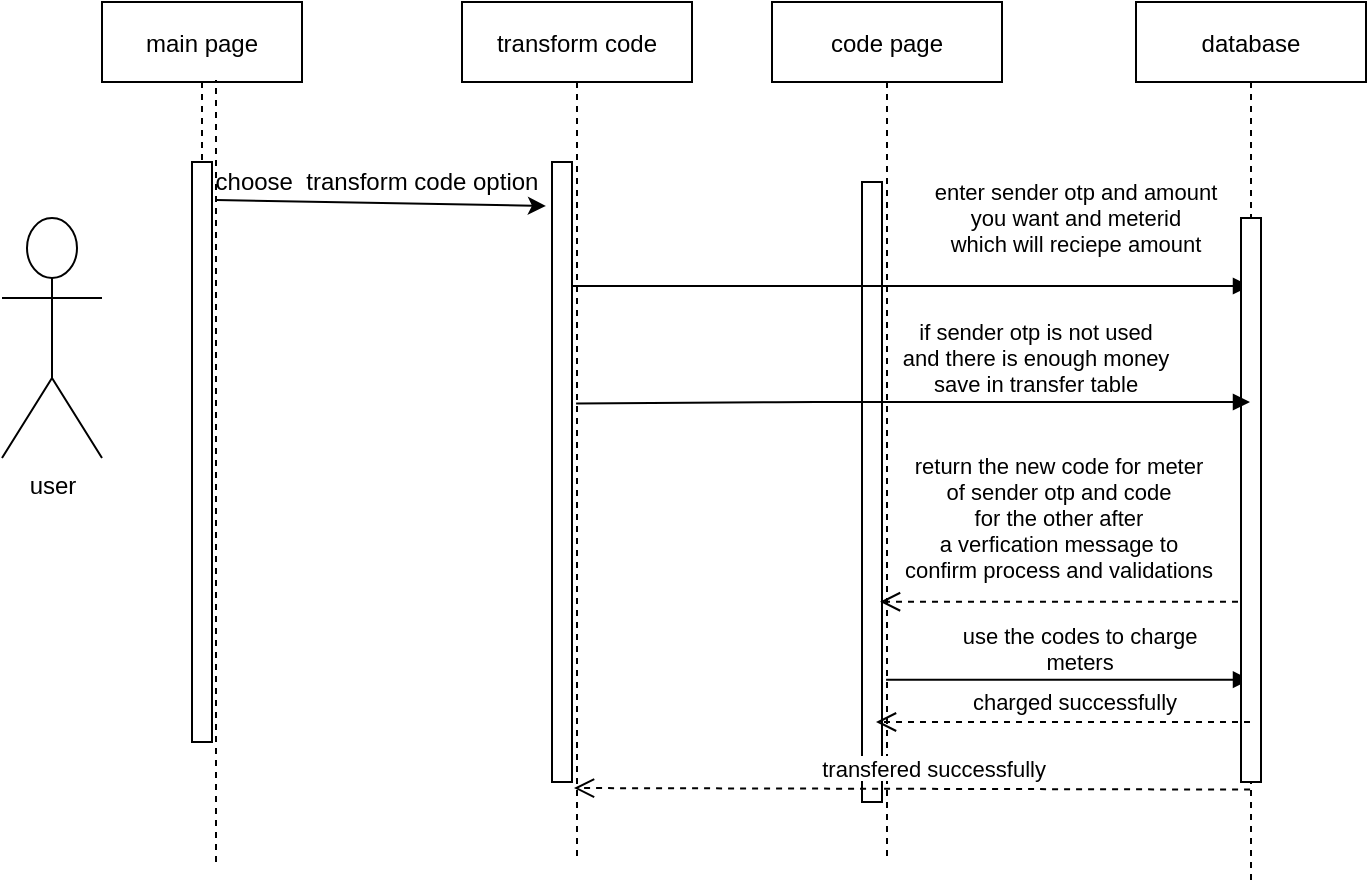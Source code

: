 <mxfile version="14.3.0" type="github">
  <diagram id="7ZpU5WtPz9Lyks8QlIq6" name="Page-1">
    <mxGraphModel dx="868" dy="393" grid="1" gridSize="10" guides="1" tooltips="1" connect="1" arrows="1" fold="1" page="1" pageScale="1" pageWidth="850" pageHeight="1100" math="0" shadow="0">
      <root>
        <mxCell id="0" />
        <mxCell id="1" parent="0" />
        <mxCell id="VspYirww-Cg1uWhshXMc-1" value="main page" style="shape=umlLifeline;perimeter=lifelinePerimeter;container=1;collapsible=0;recursiveResize=0;rounded=0;shadow=0;strokeWidth=1;" parent="1" vertex="1">
          <mxGeometry x="63" y="530" width="100" height="370" as="geometry" />
        </mxCell>
        <mxCell id="VspYirww-Cg1uWhshXMc-2" value="" style="points=[];perimeter=orthogonalPerimeter;rounded=0;shadow=0;strokeWidth=1;" parent="VspYirww-Cg1uWhshXMc-1" vertex="1">
          <mxGeometry x="45" y="80" width="10" height="290" as="geometry" />
        </mxCell>
        <mxCell id="VspYirww-Cg1uWhshXMc-3" value="transform code" style="shape=umlLifeline;perimeter=lifelinePerimeter;container=1;collapsible=0;recursiveResize=0;rounded=0;shadow=0;strokeWidth=1;" parent="1" vertex="1">
          <mxGeometry x="243" y="530" width="115" height="430" as="geometry" />
        </mxCell>
        <mxCell id="VspYirww-Cg1uWhshXMc-4" value="" style="points=[];perimeter=orthogonalPerimeter;rounded=0;shadow=0;strokeWidth=1;" parent="VspYirww-Cg1uWhshXMc-3" vertex="1">
          <mxGeometry x="45" y="80" width="10" height="310" as="geometry" />
        </mxCell>
        <mxCell id="VspYirww-Cg1uWhshXMc-7" value="user" style="shape=umlActor;verticalLabelPosition=bottom;labelBackgroundColor=#ffffff;verticalAlign=top;html=1;outlineConnect=0;" parent="1" vertex="1">
          <mxGeometry x="13" y="638" width="50" height="120" as="geometry" />
        </mxCell>
        <mxCell id="VspYirww-Cg1uWhshXMc-8" value="code page" style="shape=umlLifeline;perimeter=lifelinePerimeter;container=1;collapsible=0;recursiveResize=0;rounded=0;shadow=0;strokeWidth=1;" parent="1" vertex="1">
          <mxGeometry x="398" y="530" width="115" height="430" as="geometry" />
        </mxCell>
        <mxCell id="VspYirww-Cg1uWhshXMc-9" value="" style="points=[];perimeter=orthogonalPerimeter;rounded=0;shadow=0;strokeWidth=1;" parent="VspYirww-Cg1uWhshXMc-8" vertex="1">
          <mxGeometry x="45" y="90" width="10" height="310" as="geometry" />
        </mxCell>
        <mxCell id="VspYirww-Cg1uWhshXMc-10" value="enter sender otp and amount&#xa;you want and meterid&#xa;which will reciepe amount" style="verticalAlign=bottom;endArrow=block;shadow=0;strokeWidth=1;" parent="1" target="VspYirww-Cg1uWhshXMc-17" edge="1">
          <mxGeometry x="0.487" y="12" relative="1" as="geometry">
            <mxPoint x="298" y="672" as="sourcePoint" />
            <mxPoint x="590" y="672" as="targetPoint" />
            <mxPoint as="offset" />
          </mxGeometry>
        </mxCell>
        <mxCell id="VspYirww-Cg1uWhshXMc-11" value="return the new code for meter&#xa;of sender otp and code &#xa;for the other after&#xa;a verfication message to &#xa;confirm process and validations" style="verticalAlign=bottom;endArrow=open;dashed=1;endSize=8;shadow=0;strokeWidth=1;entryX=0.9;entryY=0.677;entryDx=0;entryDy=0;entryPerimeter=0;" parent="1" source="VspYirww-Cg1uWhshXMc-17" target="VspYirww-Cg1uWhshXMc-9" edge="1">
          <mxGeometry x="0.034" y="-7" relative="1" as="geometry">
            <mxPoint x="300.5" y="750" as="targetPoint" />
            <mxPoint x="460" y="750" as="sourcePoint" />
            <mxPoint as="offset" />
          </mxGeometry>
        </mxCell>
        <mxCell id="VspYirww-Cg1uWhshXMc-12" value="use the codes to charge&#xa;meters" style="verticalAlign=bottom;endArrow=block;shadow=0;strokeWidth=1;exitX=0.496;exitY=0.788;exitDx=0;exitDy=0;exitPerimeter=0;" parent="1" source="VspYirww-Cg1uWhshXMc-8" target="VspYirww-Cg1uWhshXMc-17" edge="1">
          <mxGeometry x="0.064" relative="1" as="geometry">
            <mxPoint x="453" y="815" as="sourcePoint" />
            <mxPoint x="596" y="869" as="targetPoint" />
            <mxPoint as="offset" />
          </mxGeometry>
        </mxCell>
        <mxCell id="VspYirww-Cg1uWhshXMc-17" value="database" style="shape=umlLifeline;perimeter=lifelinePerimeter;container=1;collapsible=0;recursiveResize=0;rounded=0;shadow=0;strokeWidth=1;" parent="1" vertex="1">
          <mxGeometry x="580" y="530" width="115" height="440" as="geometry" />
        </mxCell>
        <mxCell id="VspYirww-Cg1uWhshXMc-18" value="" style="points=[];perimeter=orthogonalPerimeter;rounded=0;shadow=0;strokeWidth=1;" parent="VspYirww-Cg1uWhshXMc-17" vertex="1">
          <mxGeometry x="52.5" y="108" width="10" height="282" as="geometry" />
        </mxCell>
        <mxCell id="VspYirww-Cg1uWhshXMc-19" value="" style="endArrow=none;dashed=1;html=1;" parent="1" edge="1">
          <mxGeometry width="50" height="50" relative="1" as="geometry">
            <mxPoint x="120" y="960" as="sourcePoint" />
            <mxPoint x="120" y="569" as="targetPoint" />
          </mxGeometry>
        </mxCell>
        <mxCell id="VspYirww-Cg1uWhshXMc-26" value="" style="endArrow=classic;html=1;entryX=0.972;entryY=1.1;entryDx=0;entryDy=0;entryPerimeter=0;" parent="1" target="VspYirww-Cg1uWhshXMc-27" edge="1">
          <mxGeometry width="50" height="50" relative="1" as="geometry">
            <mxPoint x="120" y="629" as="sourcePoint" />
            <mxPoint x="170" y="640" as="targetPoint" />
          </mxGeometry>
        </mxCell>
        <mxCell id="VspYirww-Cg1uWhshXMc-27" value="choose&amp;nbsp; transform code option" style="text;html=1;align=center;verticalAlign=middle;resizable=0;points=[];autosize=1;" parent="1" vertex="1">
          <mxGeometry x="110" y="610" width="180" height="20" as="geometry" />
        </mxCell>
        <mxCell id="VspYirww-Cg1uWhshXMc-28" value="if sender otp is not used &#xa;and there is enough money &#xa;save in transfer table" style="verticalAlign=bottom;endArrow=block;shadow=0;strokeWidth=1;exitX=0.496;exitY=0.467;exitDx=0;exitDy=0;exitPerimeter=0;" parent="1" target="VspYirww-Cg1uWhshXMc-17" edge="1" source="VspYirww-Cg1uWhshXMc-3">
          <mxGeometry x="0.365" relative="1" as="geometry">
            <mxPoint x="300" y="712" as="sourcePoint" />
            <mxPoint x="590" y="710" as="targetPoint" />
            <mxPoint as="offset" />
            <Array as="points">
              <mxPoint x="410" y="730" />
            </Array>
          </mxGeometry>
        </mxCell>
        <mxCell id="VspYirww-Cg1uWhshXMc-30" value="charged successfully" style="verticalAlign=bottom;endArrow=open;dashed=1;endSize=8;shadow=0;strokeWidth=1;entryX=0.496;entryY=0.448;entryDx=0;entryDy=0;entryPerimeter=0;" parent="1" source="VspYirww-Cg1uWhshXMc-17" edge="1">
          <mxGeometry x="-0.064" y="-1" relative="1" as="geometry">
            <mxPoint x="450.0" y="890.004" as="targetPoint" />
            <mxPoint x="590.96" y="891.31" as="sourcePoint" />
            <mxPoint as="offset" />
          </mxGeometry>
        </mxCell>
        <mxCell id="VspYirww-Cg1uWhshXMc-32" value="transfered successfully" style="verticalAlign=bottom;endArrow=open;dashed=1;endSize=8;shadow=0;strokeWidth=1;exitX=0.496;exitY=0.895;exitDx=0;exitDy=0;exitPerimeter=0;entryX=0.487;entryY=0.914;entryDx=0;entryDy=0;entryPerimeter=0;" parent="1" source="VspYirww-Cg1uWhshXMc-17" target="VspYirww-Cg1uWhshXMc-3" edge="1">
          <mxGeometry x="-0.064" y="-1" relative="1" as="geometry">
            <mxPoint x="453" y="925" as="targetPoint" />
            <mxPoint x="647" y="900.004" as="sourcePoint" />
            <mxPoint as="offset" />
          </mxGeometry>
        </mxCell>
      </root>
    </mxGraphModel>
  </diagram>
</mxfile>
